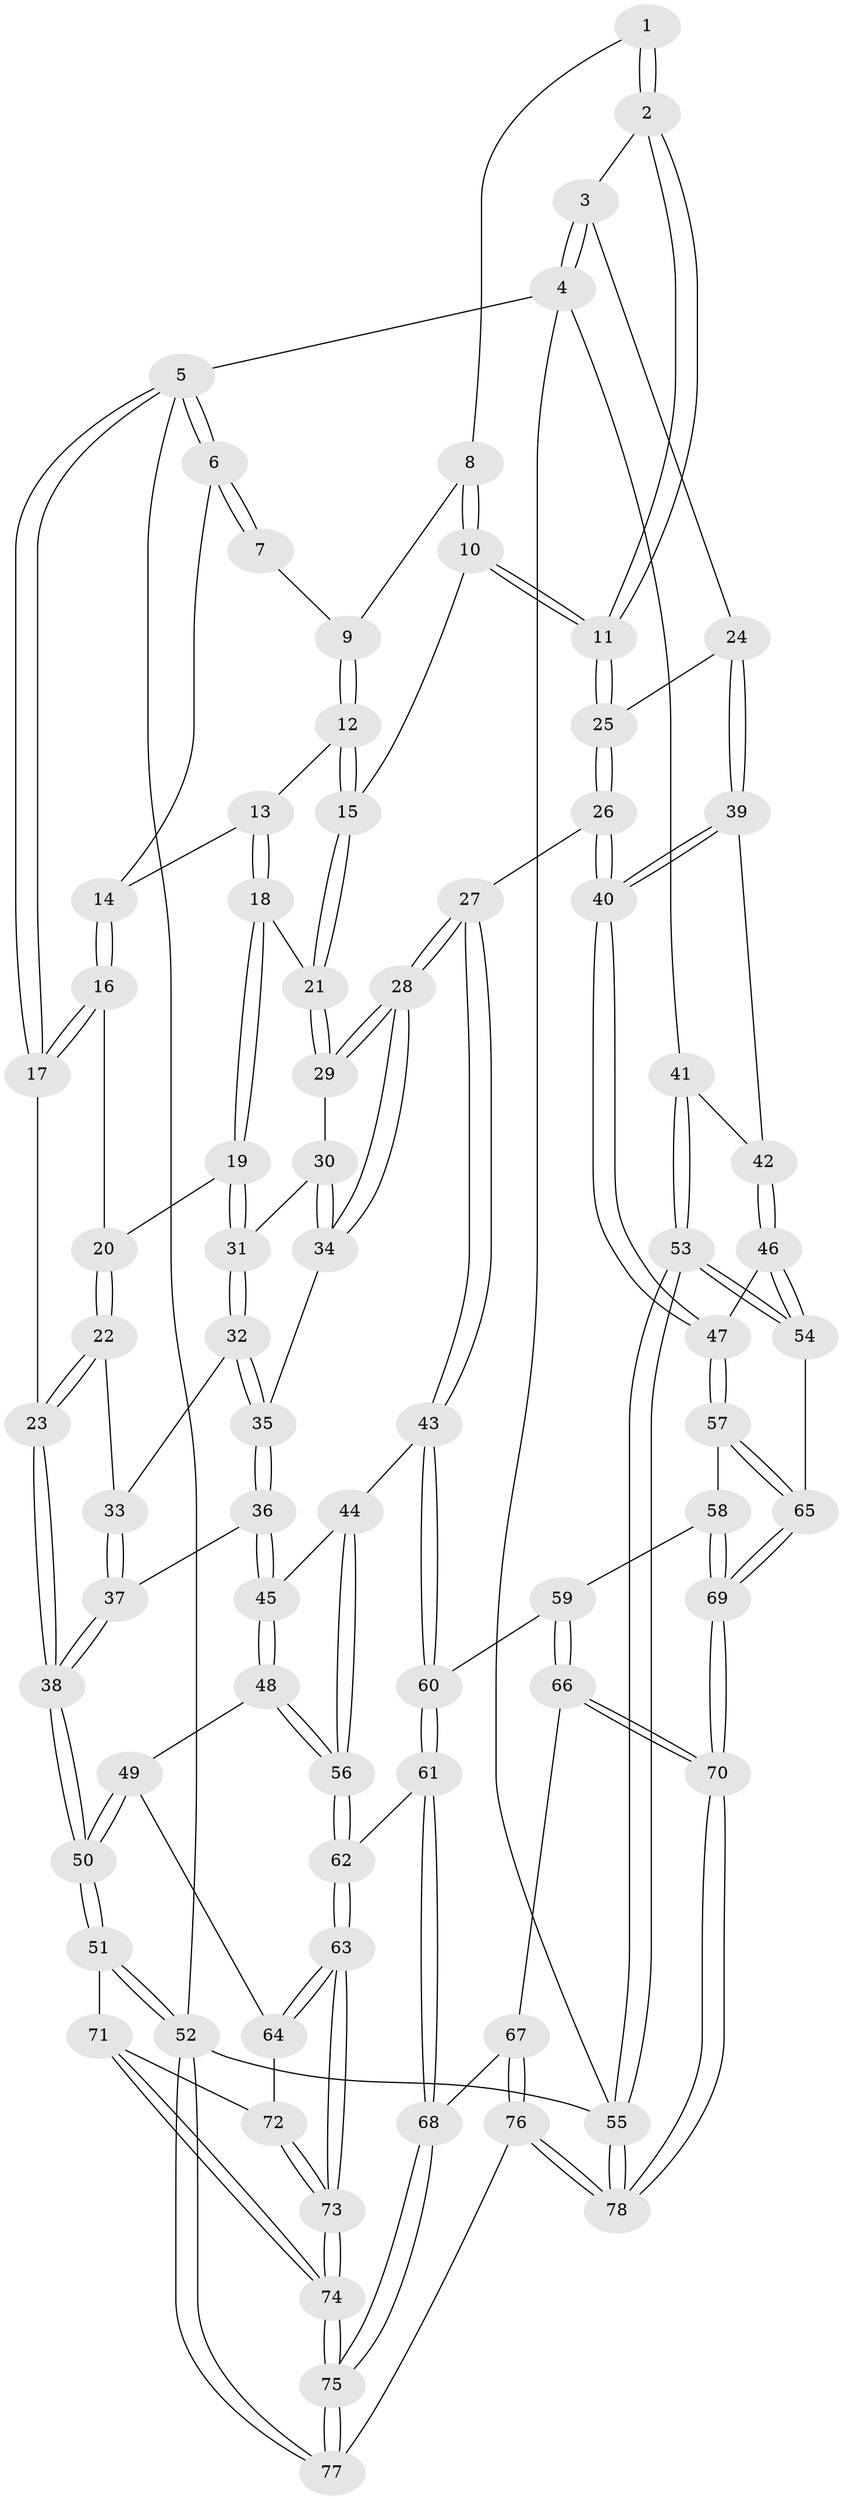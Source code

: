 // Generated by graph-tools (version 1.1) at 2025/17/03/09/25 04:17:18]
// undirected, 78 vertices, 192 edges
graph export_dot {
graph [start="1"]
  node [color=gray90,style=filled];
  1 [pos="+0.3582007318701238+0"];
  2 [pos="+0.9852189421164936+0"];
  3 [pos="+1+0"];
  4 [pos="+1+0"];
  5 [pos="+0+0"];
  6 [pos="+0.009602209732920657+0"];
  7 [pos="+0.20607104094323253+0"];
  8 [pos="+0.39695551416857533+0.03834867260478059"];
  9 [pos="+0.275074946600506+0.04084039405656669"];
  10 [pos="+0.46192205527074043+0.16438198173269472"];
  11 [pos="+0.6124611808607421+0.17260092531842772"];
  12 [pos="+0.2741504226191948+0.08033395670384214"];
  13 [pos="+0.2084942080071278+0.13051222050992003"];
  14 [pos="+0.10864717258355022+0.06189653712440973"];
  15 [pos="+0.4224073064071516+0.17743011889173765"];
  16 [pos="+0.07440833769317771+0.14623778703394727"];
  17 [pos="+0+0.21310312584881186"];
  18 [pos="+0.20888740240768988+0.1395449158997863"];
  19 [pos="+0.1844991736095593+0.239899803503085"];
  20 [pos="+0.10053256637429098+0.21073901587779387"];
  21 [pos="+0.37602125575538303+0.217500887825192"];
  22 [pos="+0+0.31670685706206264"];
  23 [pos="+0+0.3533571101026082"];
  24 [pos="+0.7921635952066998+0.421274392798941"];
  25 [pos="+0.6304446464770174+0.3400996900999945"];
  26 [pos="+0.49650030565625003+0.5109059151377726"];
  27 [pos="+0.48157968718840644+0.5156500949187057"];
  28 [pos="+0.4179161109433608+0.4793479489768708"];
  29 [pos="+0.36698430653575215+0.22861297026289898"];
  30 [pos="+0.25244817437607114+0.29183450840580644"];
  31 [pos="+0.19956837690310458+0.26830539170280404"];
  32 [pos="+0.1297343125175497+0.33218538975669976"];
  33 [pos="+0.1046349813137125+0.343353335963771"];
  34 [pos="+0.28242497679024087+0.4443630228663317"];
  35 [pos="+0.2306156010384528+0.4716321767387223"];
  36 [pos="+0.17121544193244706+0.5185801962735377"];
  37 [pos="+0.1221321276950984+0.4969781537534755"];
  38 [pos="+0+0.4822249494278945"];
  39 [pos="+0.8171860901204564+0.43717599847976457"];
  40 [pos="+0.6441971521566286+0.636002025342903"];
  41 [pos="+1+0.4477841426165586"];
  42 [pos="+0.8779337191566722+0.46137430154842446"];
  43 [pos="+0.4647500416306702+0.5481154345806963"];
  44 [pos="+0.3272597203792257+0.6010830813024896"];
  45 [pos="+0.17444876301518814+0.5594134390367232"];
  46 [pos="+0.7814867390133546+0.6748581593443036"];
  47 [pos="+0.6768764572218455+0.6816404676099382"];
  48 [pos="+0.16342944575352314+0.66425817165812"];
  49 [pos="+0.09584373798321137+0.6845066570324981"];
  50 [pos="+0+0.6768247741926575"];
  51 [pos="+0+0.766490958048614"];
  52 [pos="+0+1"];
  53 [pos="+1+0.8960487969768712"];
  54 [pos="+0.9605893155471765+0.8367732773148897"];
  55 [pos="+1+1"];
  56 [pos="+0.2165850319500209+0.7105595863529712"];
  57 [pos="+0.6610187957397796+0.722158858204747"];
  58 [pos="+0.5778261605835718+0.7648335255704467"];
  59 [pos="+0.5423668081429956+0.7673406576575197"];
  60 [pos="+0.4503811854267876+0.6105936169667594"];
  61 [pos="+0.3477882346644751+0.7947529879441759"];
  62 [pos="+0.26417935027732625+0.7812184000102803"];
  63 [pos="+0.19836329144715298+0.8538911457528593"];
  64 [pos="+0.09036385765116636+0.8227764871602086"];
  65 [pos="+0.704694779548991+0.8908618294077566"];
  66 [pos="+0.4352420284438512+0.8628174152492877"];
  67 [pos="+0.4214680015316709+0.8573042259459249"];
  68 [pos="+0.3811085697437155+0.8339601139291384"];
  69 [pos="+0.6059456652326933+1"];
  70 [pos="+0.5928366924805449+1"];
  71 [pos="+0.024202503226759885+0.8452217626678398"];
  72 [pos="+0.04431821137064965+0.8415130243502895"];
  73 [pos="+0.17053952390325328+0.9579951424897711"];
  74 [pos="+0.14819632663158988+1"];
  75 [pos="+0.14703363713321665+1"];
  76 [pos="+0.26289456811713785+1"];
  77 [pos="+0.14609981596015087+1"];
  78 [pos="+0.6008368965049345+1"];
  1 -- 2;
  1 -- 2;
  1 -- 8;
  2 -- 3;
  2 -- 11;
  2 -- 11;
  3 -- 4;
  3 -- 4;
  3 -- 24;
  4 -- 5;
  4 -- 41;
  4 -- 55;
  5 -- 6;
  5 -- 6;
  5 -- 17;
  5 -- 17;
  5 -- 52;
  6 -- 7;
  6 -- 7;
  6 -- 14;
  7 -- 9;
  8 -- 9;
  8 -- 10;
  8 -- 10;
  9 -- 12;
  9 -- 12;
  10 -- 11;
  10 -- 11;
  10 -- 15;
  11 -- 25;
  11 -- 25;
  12 -- 13;
  12 -- 15;
  12 -- 15;
  13 -- 14;
  13 -- 18;
  13 -- 18;
  14 -- 16;
  14 -- 16;
  15 -- 21;
  15 -- 21;
  16 -- 17;
  16 -- 17;
  16 -- 20;
  17 -- 23;
  18 -- 19;
  18 -- 19;
  18 -- 21;
  19 -- 20;
  19 -- 31;
  19 -- 31;
  20 -- 22;
  20 -- 22;
  21 -- 29;
  21 -- 29;
  22 -- 23;
  22 -- 23;
  22 -- 33;
  23 -- 38;
  23 -- 38;
  24 -- 25;
  24 -- 39;
  24 -- 39;
  25 -- 26;
  25 -- 26;
  26 -- 27;
  26 -- 40;
  26 -- 40;
  27 -- 28;
  27 -- 28;
  27 -- 43;
  27 -- 43;
  28 -- 29;
  28 -- 29;
  28 -- 34;
  28 -- 34;
  29 -- 30;
  30 -- 31;
  30 -- 34;
  30 -- 34;
  31 -- 32;
  31 -- 32;
  32 -- 33;
  32 -- 35;
  32 -- 35;
  33 -- 37;
  33 -- 37;
  34 -- 35;
  35 -- 36;
  35 -- 36;
  36 -- 37;
  36 -- 45;
  36 -- 45;
  37 -- 38;
  37 -- 38;
  38 -- 50;
  38 -- 50;
  39 -- 40;
  39 -- 40;
  39 -- 42;
  40 -- 47;
  40 -- 47;
  41 -- 42;
  41 -- 53;
  41 -- 53;
  42 -- 46;
  42 -- 46;
  43 -- 44;
  43 -- 60;
  43 -- 60;
  44 -- 45;
  44 -- 56;
  44 -- 56;
  45 -- 48;
  45 -- 48;
  46 -- 47;
  46 -- 54;
  46 -- 54;
  47 -- 57;
  47 -- 57;
  48 -- 49;
  48 -- 56;
  48 -- 56;
  49 -- 50;
  49 -- 50;
  49 -- 64;
  50 -- 51;
  50 -- 51;
  51 -- 52;
  51 -- 52;
  51 -- 71;
  52 -- 77;
  52 -- 77;
  52 -- 55;
  53 -- 54;
  53 -- 54;
  53 -- 55;
  53 -- 55;
  54 -- 65;
  55 -- 78;
  55 -- 78;
  56 -- 62;
  56 -- 62;
  57 -- 58;
  57 -- 65;
  57 -- 65;
  58 -- 59;
  58 -- 69;
  58 -- 69;
  59 -- 60;
  59 -- 66;
  59 -- 66;
  60 -- 61;
  60 -- 61;
  61 -- 62;
  61 -- 68;
  61 -- 68;
  62 -- 63;
  62 -- 63;
  63 -- 64;
  63 -- 64;
  63 -- 73;
  63 -- 73;
  64 -- 72;
  65 -- 69;
  65 -- 69;
  66 -- 67;
  66 -- 70;
  66 -- 70;
  67 -- 68;
  67 -- 76;
  67 -- 76;
  68 -- 75;
  68 -- 75;
  69 -- 70;
  69 -- 70;
  70 -- 78;
  70 -- 78;
  71 -- 72;
  71 -- 74;
  71 -- 74;
  72 -- 73;
  72 -- 73;
  73 -- 74;
  73 -- 74;
  74 -- 75;
  74 -- 75;
  75 -- 77;
  75 -- 77;
  76 -- 77;
  76 -- 78;
  76 -- 78;
}
